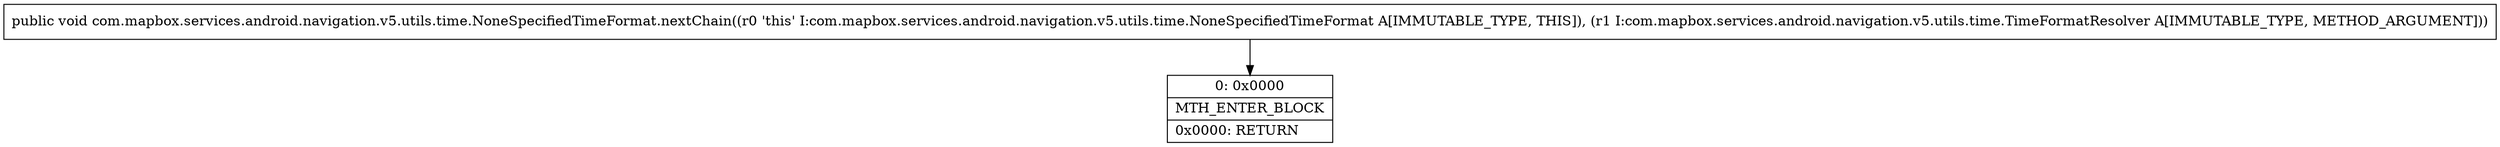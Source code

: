digraph "CFG forcom.mapbox.services.android.navigation.v5.utils.time.NoneSpecifiedTimeFormat.nextChain(Lcom\/mapbox\/services\/android\/navigation\/v5\/utils\/time\/TimeFormatResolver;)V" {
Node_0 [shape=record,label="{0\:\ 0x0000|MTH_ENTER_BLOCK\l|0x0000: RETURN   \l}"];
MethodNode[shape=record,label="{public void com.mapbox.services.android.navigation.v5.utils.time.NoneSpecifiedTimeFormat.nextChain((r0 'this' I:com.mapbox.services.android.navigation.v5.utils.time.NoneSpecifiedTimeFormat A[IMMUTABLE_TYPE, THIS]), (r1 I:com.mapbox.services.android.navigation.v5.utils.time.TimeFormatResolver A[IMMUTABLE_TYPE, METHOD_ARGUMENT])) }"];
MethodNode -> Node_0;
}

